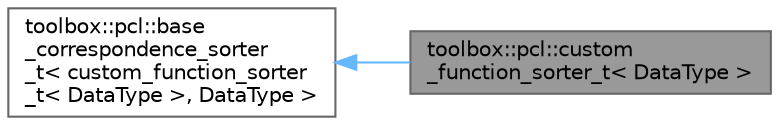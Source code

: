 digraph "toolbox::pcl::custom_function_sorter_t&lt; DataType &gt;"
{
 // LATEX_PDF_SIZE
  bgcolor="transparent";
  edge [fontname=Helvetica,fontsize=10,labelfontname=Helvetica,labelfontsize=10];
  node [fontname=Helvetica,fontsize=10,shape=box,height=0.2,width=0.4];
  rankdir="LR";
  Node1 [id="Node000001",label="toolbox::pcl::custom\l_function_sorter_t\< DataType \>",height=0.2,width=0.4,color="gray40", fillcolor="grey60", style="filled", fontcolor="black",tooltip="自定义函数的对应关系排序器 / Custom function-based correspondence sorter"];
  Node2 -> Node1 [id="edge1_Node000001_Node000002",dir="back",color="steelblue1",style="solid",tooltip=" "];
  Node2 [id="Node000002",label="toolbox::pcl::base\l_correspondence_sorter\l_t\< custom_function_sorter\l_t\< DataType \>, DataType \>",height=0.2,width=0.4,color="gray40", fillcolor="white", style="filled",URL="$classtoolbox_1_1pcl_1_1base__correspondence__sorter__t.html",tooltip=" "];
}
